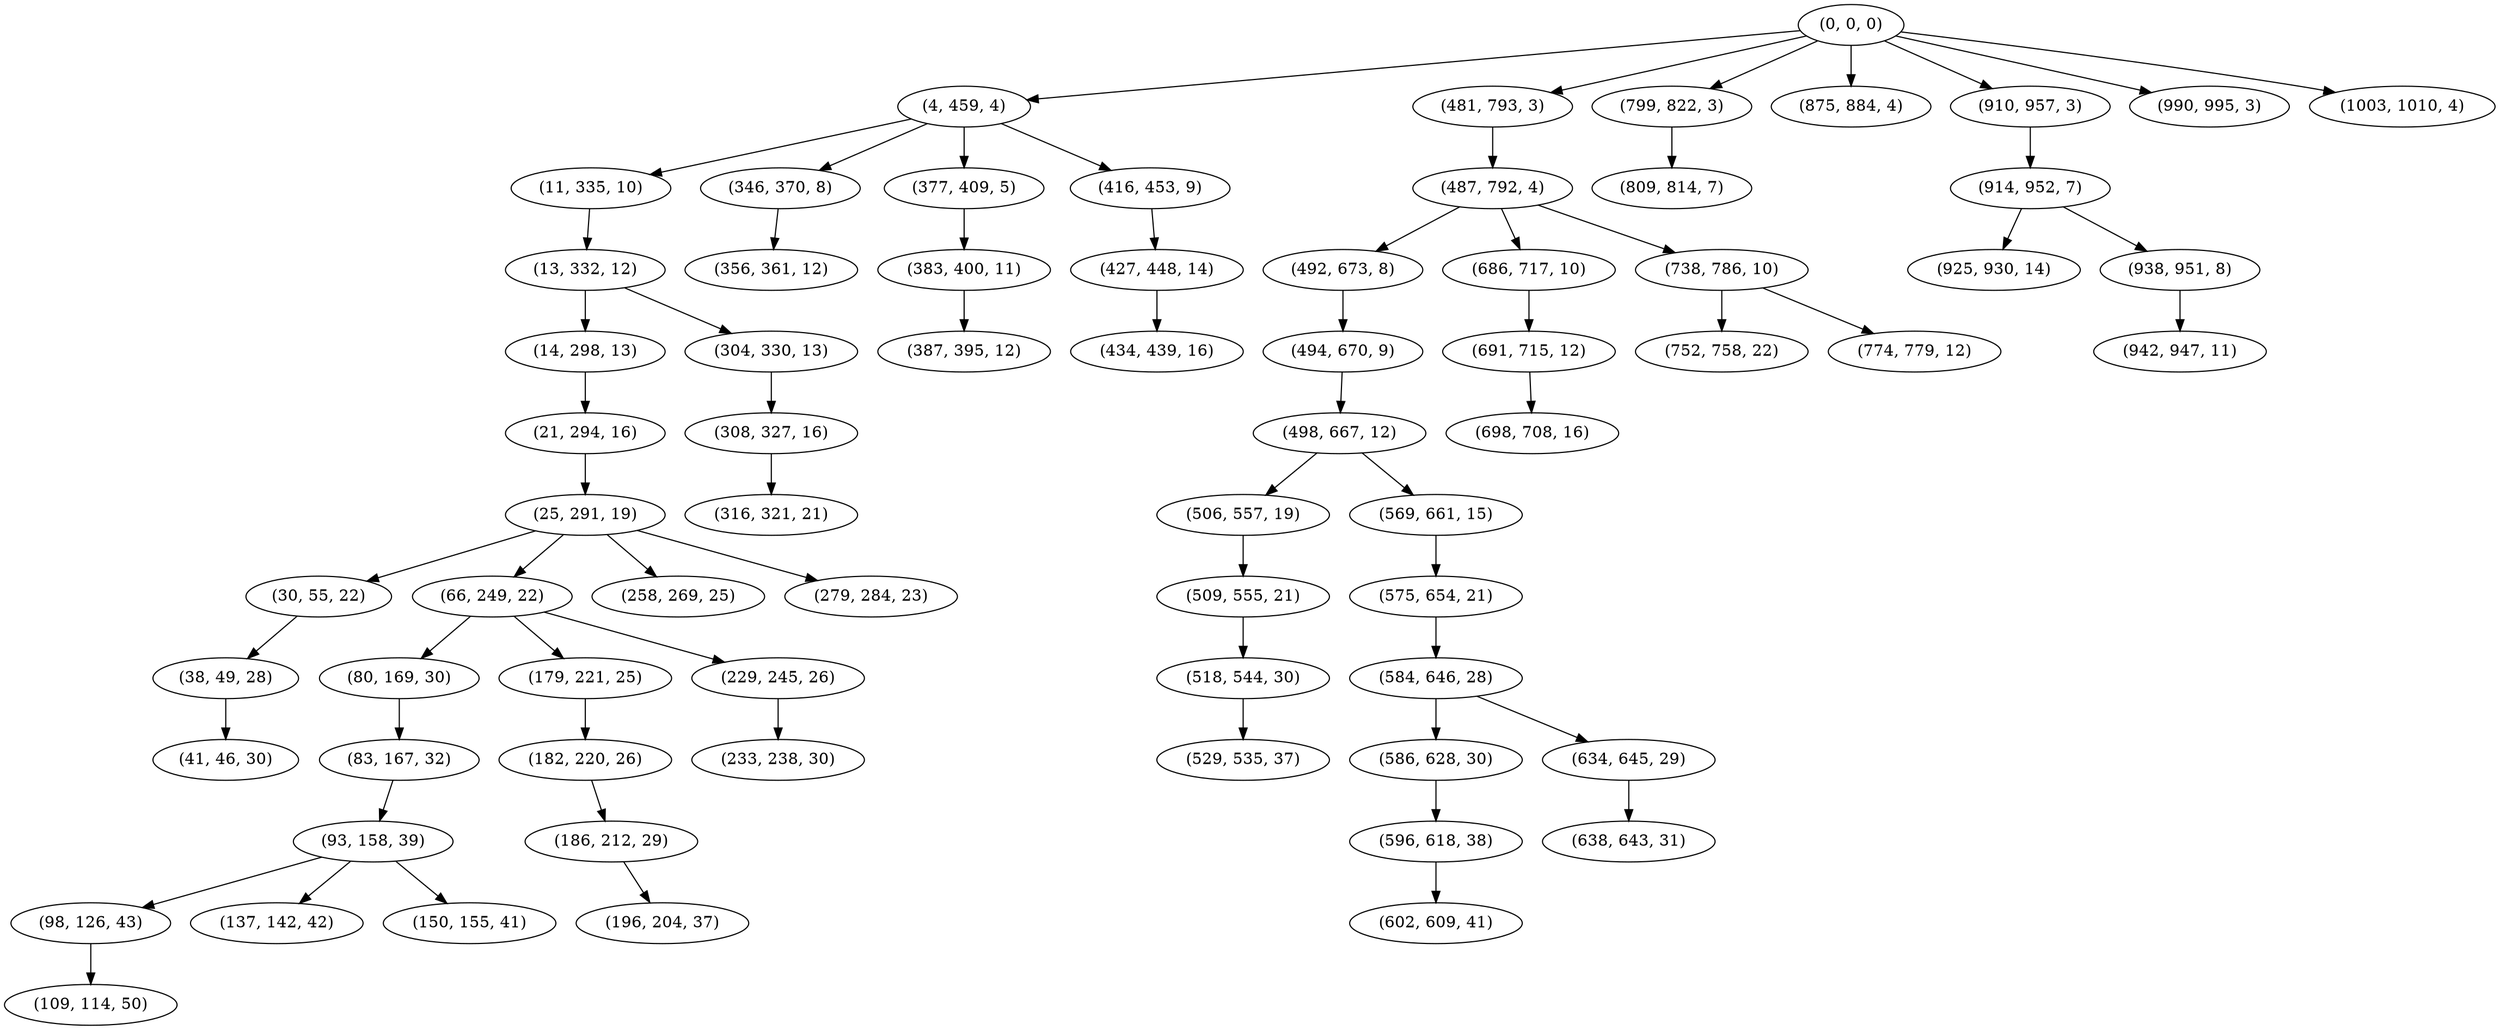 digraph tree {
    "(0, 0, 0)";
    "(4, 459, 4)";
    "(11, 335, 10)";
    "(13, 332, 12)";
    "(14, 298, 13)";
    "(21, 294, 16)";
    "(25, 291, 19)";
    "(30, 55, 22)";
    "(38, 49, 28)";
    "(41, 46, 30)";
    "(66, 249, 22)";
    "(80, 169, 30)";
    "(83, 167, 32)";
    "(93, 158, 39)";
    "(98, 126, 43)";
    "(109, 114, 50)";
    "(137, 142, 42)";
    "(150, 155, 41)";
    "(179, 221, 25)";
    "(182, 220, 26)";
    "(186, 212, 29)";
    "(196, 204, 37)";
    "(229, 245, 26)";
    "(233, 238, 30)";
    "(258, 269, 25)";
    "(279, 284, 23)";
    "(304, 330, 13)";
    "(308, 327, 16)";
    "(316, 321, 21)";
    "(346, 370, 8)";
    "(356, 361, 12)";
    "(377, 409, 5)";
    "(383, 400, 11)";
    "(387, 395, 12)";
    "(416, 453, 9)";
    "(427, 448, 14)";
    "(434, 439, 16)";
    "(481, 793, 3)";
    "(487, 792, 4)";
    "(492, 673, 8)";
    "(494, 670, 9)";
    "(498, 667, 12)";
    "(506, 557, 19)";
    "(509, 555, 21)";
    "(518, 544, 30)";
    "(529, 535, 37)";
    "(569, 661, 15)";
    "(575, 654, 21)";
    "(584, 646, 28)";
    "(586, 628, 30)";
    "(596, 618, 38)";
    "(602, 609, 41)";
    "(634, 645, 29)";
    "(638, 643, 31)";
    "(686, 717, 10)";
    "(691, 715, 12)";
    "(698, 708, 16)";
    "(738, 786, 10)";
    "(752, 758, 22)";
    "(774, 779, 12)";
    "(799, 822, 3)";
    "(809, 814, 7)";
    "(875, 884, 4)";
    "(910, 957, 3)";
    "(914, 952, 7)";
    "(925, 930, 14)";
    "(938, 951, 8)";
    "(942, 947, 11)";
    "(990, 995, 3)";
    "(1003, 1010, 4)";
    "(0, 0, 0)" -> "(4, 459, 4)";
    "(0, 0, 0)" -> "(481, 793, 3)";
    "(0, 0, 0)" -> "(799, 822, 3)";
    "(0, 0, 0)" -> "(875, 884, 4)";
    "(0, 0, 0)" -> "(910, 957, 3)";
    "(0, 0, 0)" -> "(990, 995, 3)";
    "(0, 0, 0)" -> "(1003, 1010, 4)";
    "(4, 459, 4)" -> "(11, 335, 10)";
    "(4, 459, 4)" -> "(346, 370, 8)";
    "(4, 459, 4)" -> "(377, 409, 5)";
    "(4, 459, 4)" -> "(416, 453, 9)";
    "(11, 335, 10)" -> "(13, 332, 12)";
    "(13, 332, 12)" -> "(14, 298, 13)";
    "(13, 332, 12)" -> "(304, 330, 13)";
    "(14, 298, 13)" -> "(21, 294, 16)";
    "(21, 294, 16)" -> "(25, 291, 19)";
    "(25, 291, 19)" -> "(30, 55, 22)";
    "(25, 291, 19)" -> "(66, 249, 22)";
    "(25, 291, 19)" -> "(258, 269, 25)";
    "(25, 291, 19)" -> "(279, 284, 23)";
    "(30, 55, 22)" -> "(38, 49, 28)";
    "(38, 49, 28)" -> "(41, 46, 30)";
    "(66, 249, 22)" -> "(80, 169, 30)";
    "(66, 249, 22)" -> "(179, 221, 25)";
    "(66, 249, 22)" -> "(229, 245, 26)";
    "(80, 169, 30)" -> "(83, 167, 32)";
    "(83, 167, 32)" -> "(93, 158, 39)";
    "(93, 158, 39)" -> "(98, 126, 43)";
    "(93, 158, 39)" -> "(137, 142, 42)";
    "(93, 158, 39)" -> "(150, 155, 41)";
    "(98, 126, 43)" -> "(109, 114, 50)";
    "(179, 221, 25)" -> "(182, 220, 26)";
    "(182, 220, 26)" -> "(186, 212, 29)";
    "(186, 212, 29)" -> "(196, 204, 37)";
    "(229, 245, 26)" -> "(233, 238, 30)";
    "(304, 330, 13)" -> "(308, 327, 16)";
    "(308, 327, 16)" -> "(316, 321, 21)";
    "(346, 370, 8)" -> "(356, 361, 12)";
    "(377, 409, 5)" -> "(383, 400, 11)";
    "(383, 400, 11)" -> "(387, 395, 12)";
    "(416, 453, 9)" -> "(427, 448, 14)";
    "(427, 448, 14)" -> "(434, 439, 16)";
    "(481, 793, 3)" -> "(487, 792, 4)";
    "(487, 792, 4)" -> "(492, 673, 8)";
    "(487, 792, 4)" -> "(686, 717, 10)";
    "(487, 792, 4)" -> "(738, 786, 10)";
    "(492, 673, 8)" -> "(494, 670, 9)";
    "(494, 670, 9)" -> "(498, 667, 12)";
    "(498, 667, 12)" -> "(506, 557, 19)";
    "(498, 667, 12)" -> "(569, 661, 15)";
    "(506, 557, 19)" -> "(509, 555, 21)";
    "(509, 555, 21)" -> "(518, 544, 30)";
    "(518, 544, 30)" -> "(529, 535, 37)";
    "(569, 661, 15)" -> "(575, 654, 21)";
    "(575, 654, 21)" -> "(584, 646, 28)";
    "(584, 646, 28)" -> "(586, 628, 30)";
    "(584, 646, 28)" -> "(634, 645, 29)";
    "(586, 628, 30)" -> "(596, 618, 38)";
    "(596, 618, 38)" -> "(602, 609, 41)";
    "(634, 645, 29)" -> "(638, 643, 31)";
    "(686, 717, 10)" -> "(691, 715, 12)";
    "(691, 715, 12)" -> "(698, 708, 16)";
    "(738, 786, 10)" -> "(752, 758, 22)";
    "(738, 786, 10)" -> "(774, 779, 12)";
    "(799, 822, 3)" -> "(809, 814, 7)";
    "(910, 957, 3)" -> "(914, 952, 7)";
    "(914, 952, 7)" -> "(925, 930, 14)";
    "(914, 952, 7)" -> "(938, 951, 8)";
    "(938, 951, 8)" -> "(942, 947, 11)";
}
